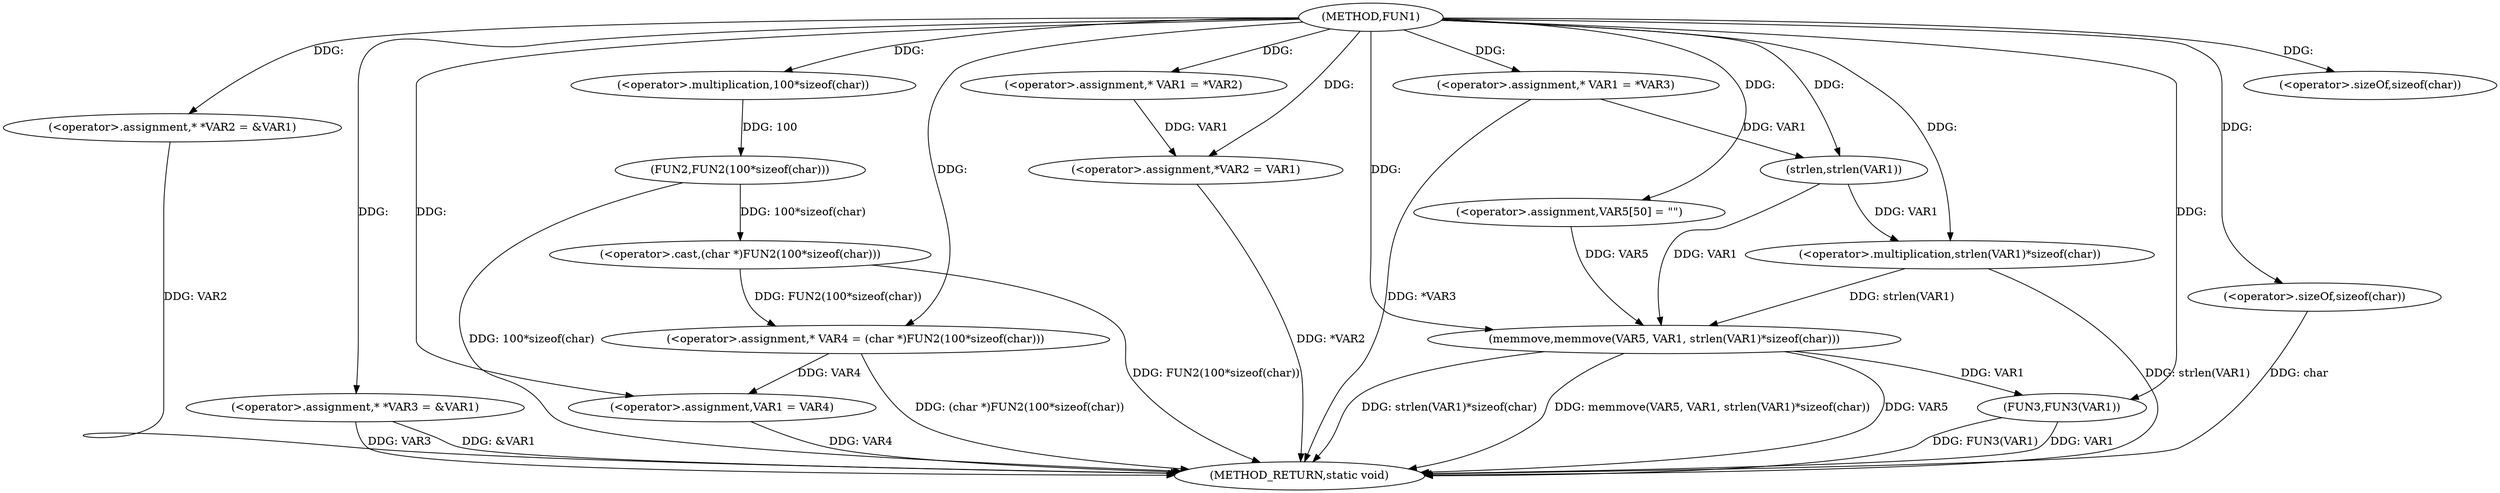digraph FUN1 {  
"1000100" [label = "(METHOD,FUN1)" ]
"1000157" [label = "(METHOD_RETURN,static void)" ]
"1000104" [label = "(<operator>.assignment,* *VAR2 = &VAR1)" ]
"1000109" [label = "(<operator>.assignment,* *VAR3 = &VAR1)" ]
"1000114" [label = "(<operator>.assignment,* VAR4 = (char *)FUN2(100*sizeof(char)))" ]
"1000116" [label = "(<operator>.cast,(char *)FUN2(100*sizeof(char)))" ]
"1000118" [label = "(FUN2,FUN2(100*sizeof(char)))" ]
"1000119" [label = "(<operator>.multiplication,100*sizeof(char))" ]
"1000121" [label = "(<operator>.sizeOf,sizeof(char))" ]
"1000123" [label = "(<operator>.assignment,VAR1 = VAR4)" ]
"1000128" [label = "(<operator>.assignment,* VAR1 = *VAR2)" ]
"1000132" [label = "(<operator>.assignment,*VAR2 = VAR1)" ]
"1000138" [label = "(<operator>.assignment,* VAR1 = *VAR3)" ]
"1000144" [label = "(<operator>.assignment,VAR5[50] = \"\")" ]
"1000147" [label = "(memmove,memmove(VAR5, VAR1, strlen(VAR1)*sizeof(char)))" ]
"1000150" [label = "(<operator>.multiplication,strlen(VAR1)*sizeof(char))" ]
"1000151" [label = "(strlen,strlen(VAR1))" ]
"1000153" [label = "(<operator>.sizeOf,sizeof(char))" ]
"1000155" [label = "(FUN3,FUN3(VAR1))" ]
  "1000123" -> "1000157"  [ label = "DDG: VAR4"] 
  "1000150" -> "1000157"  [ label = "DDG: strlen(VAR1)"] 
  "1000104" -> "1000157"  [ label = "DDG: VAR2"] 
  "1000138" -> "1000157"  [ label = "DDG: *VAR3"] 
  "1000147" -> "1000157"  [ label = "DDG: VAR5"] 
  "1000116" -> "1000157"  [ label = "DDG: FUN2(100*sizeof(char))"] 
  "1000132" -> "1000157"  [ label = "DDG: *VAR2"] 
  "1000153" -> "1000157"  [ label = "DDG: char"] 
  "1000109" -> "1000157"  [ label = "DDG: VAR3"] 
  "1000147" -> "1000157"  [ label = "DDG: strlen(VAR1)*sizeof(char)"] 
  "1000118" -> "1000157"  [ label = "DDG: 100*sizeof(char)"] 
  "1000155" -> "1000157"  [ label = "DDG: FUN3(VAR1)"] 
  "1000155" -> "1000157"  [ label = "DDG: VAR1"] 
  "1000147" -> "1000157"  [ label = "DDG: memmove(VAR5, VAR1, strlen(VAR1)*sizeof(char))"] 
  "1000109" -> "1000157"  [ label = "DDG: &VAR1"] 
  "1000114" -> "1000157"  [ label = "DDG: (char *)FUN2(100*sizeof(char))"] 
  "1000100" -> "1000104"  [ label = "DDG: "] 
  "1000100" -> "1000109"  [ label = "DDG: "] 
  "1000116" -> "1000114"  [ label = "DDG: FUN2(100*sizeof(char))"] 
  "1000100" -> "1000114"  [ label = "DDG: "] 
  "1000118" -> "1000116"  [ label = "DDG: 100*sizeof(char)"] 
  "1000119" -> "1000118"  [ label = "DDG: 100"] 
  "1000100" -> "1000119"  [ label = "DDG: "] 
  "1000100" -> "1000121"  [ label = "DDG: "] 
  "1000114" -> "1000123"  [ label = "DDG: VAR4"] 
  "1000100" -> "1000123"  [ label = "DDG: "] 
  "1000100" -> "1000128"  [ label = "DDG: "] 
  "1000128" -> "1000132"  [ label = "DDG: VAR1"] 
  "1000100" -> "1000132"  [ label = "DDG: "] 
  "1000100" -> "1000138"  [ label = "DDG: "] 
  "1000100" -> "1000144"  [ label = "DDG: "] 
  "1000144" -> "1000147"  [ label = "DDG: VAR5"] 
  "1000100" -> "1000147"  [ label = "DDG: "] 
  "1000151" -> "1000147"  [ label = "DDG: VAR1"] 
  "1000150" -> "1000147"  [ label = "DDG: strlen(VAR1)"] 
  "1000151" -> "1000150"  [ label = "DDG: VAR1"] 
  "1000138" -> "1000151"  [ label = "DDG: VAR1"] 
  "1000100" -> "1000151"  [ label = "DDG: "] 
  "1000100" -> "1000150"  [ label = "DDG: "] 
  "1000100" -> "1000153"  [ label = "DDG: "] 
  "1000147" -> "1000155"  [ label = "DDG: VAR1"] 
  "1000100" -> "1000155"  [ label = "DDG: "] 
}
